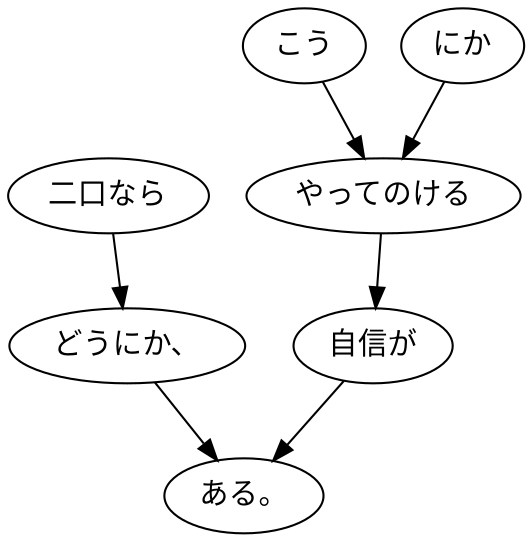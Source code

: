 digraph graph3260 {
	node0 [label="二口なら"];
	node1 [label="どうにか、"];
	node2 [label="こう"];
	node3 [label="にか"];
	node4 [label="やってのける"];
	node5 [label="自信が"];
	node6 [label="ある。"];
	node0 -> node1;
	node1 -> node6;
	node2 -> node4;
	node3 -> node4;
	node4 -> node5;
	node5 -> node6;
}
